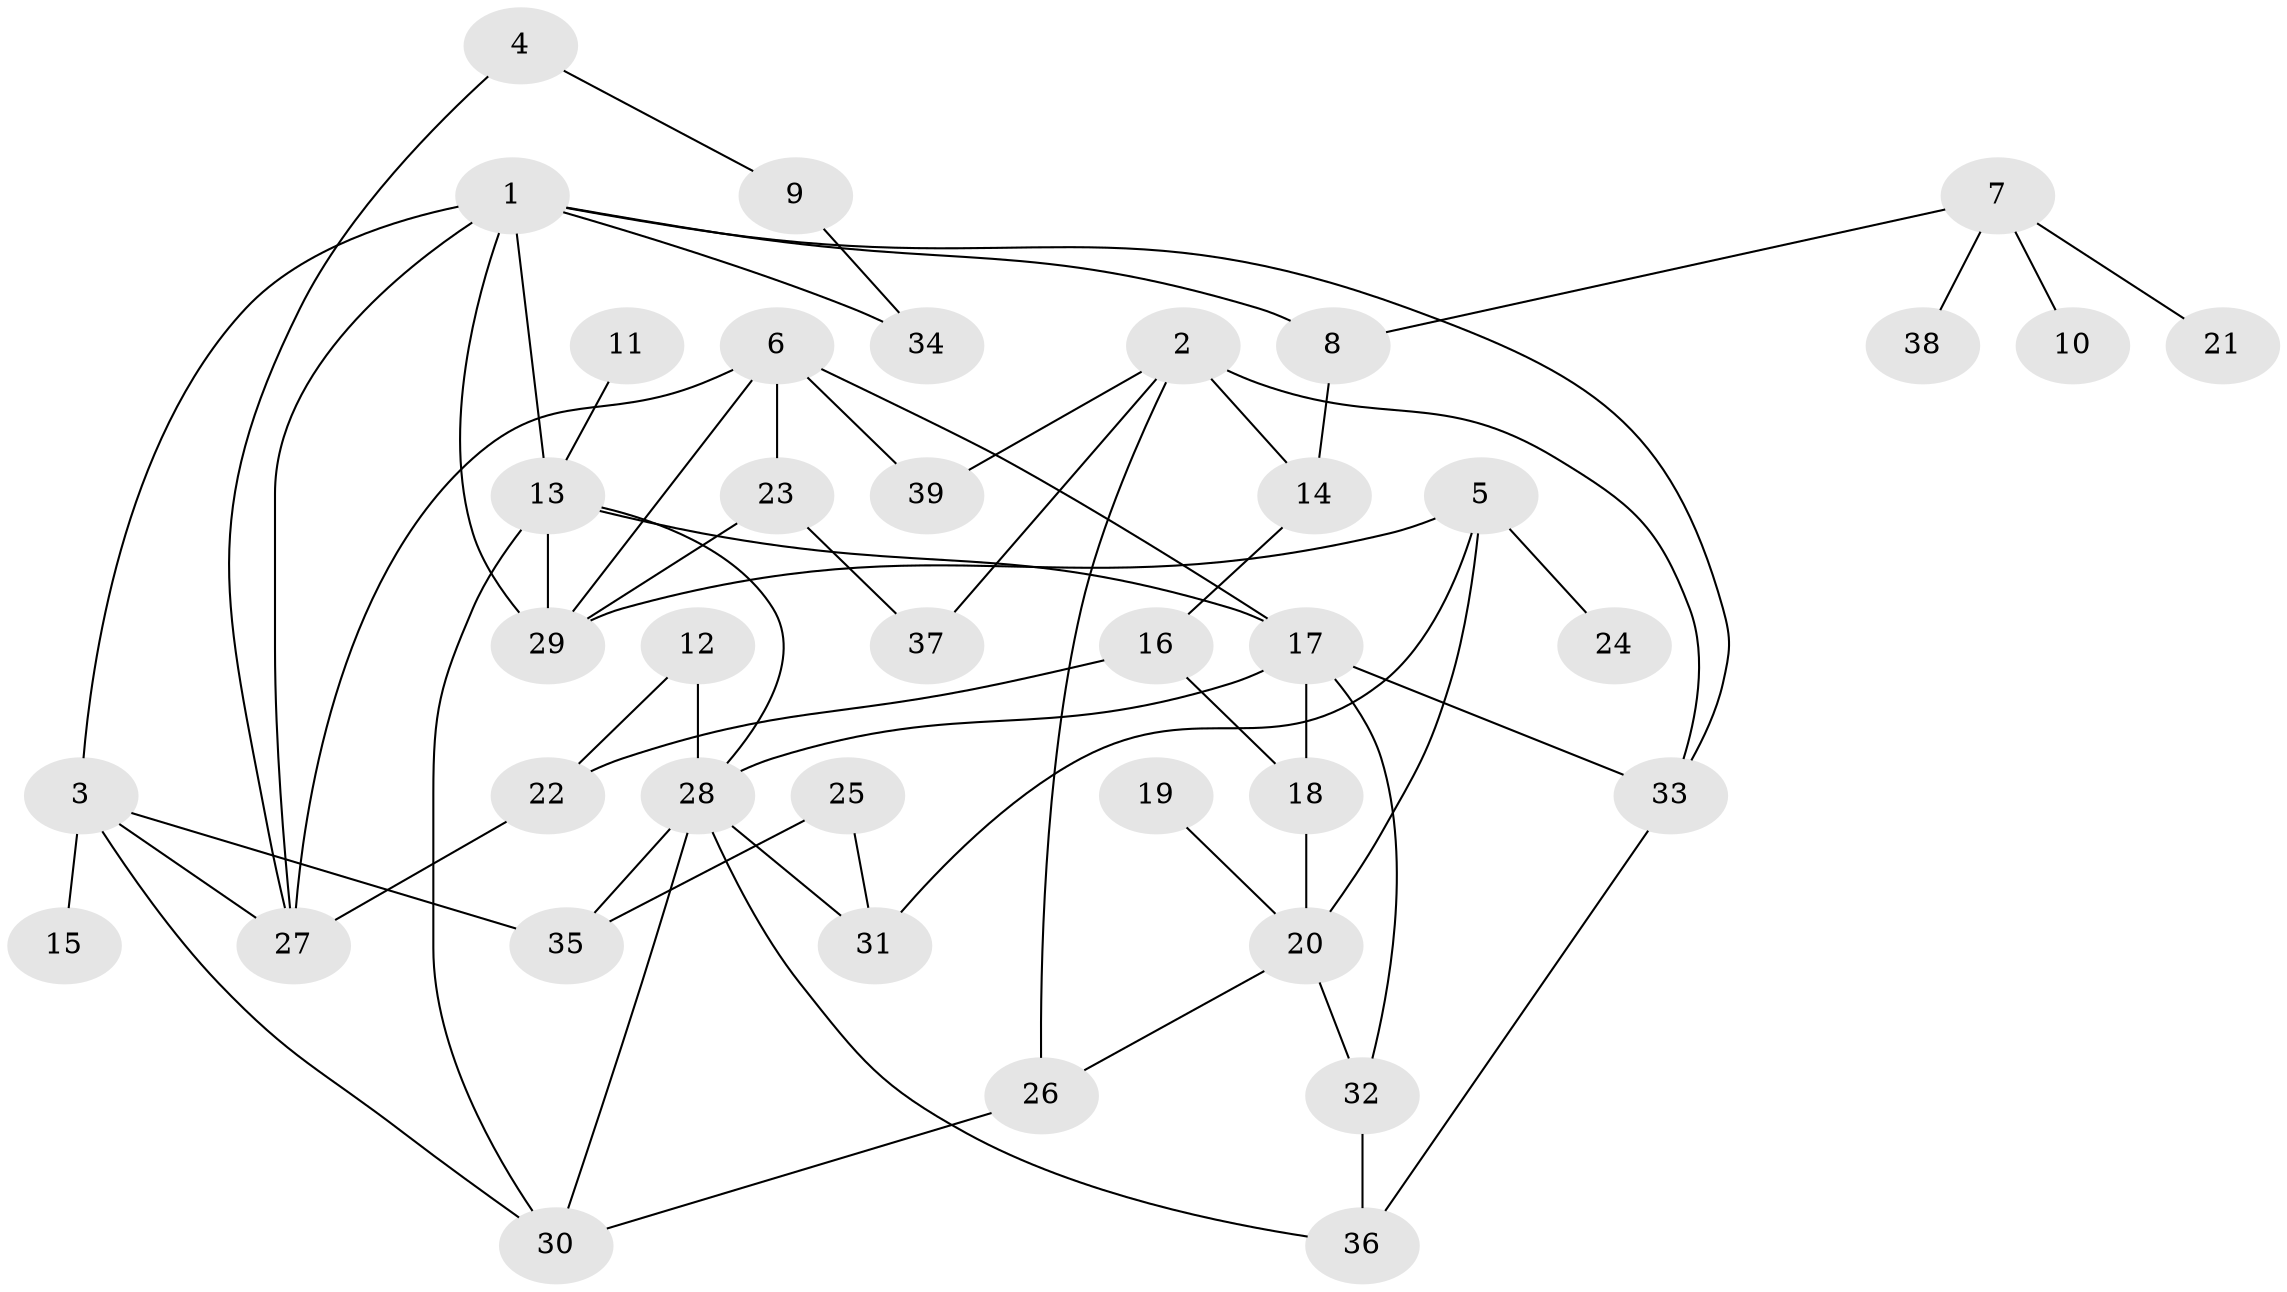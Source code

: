 // original degree distribution, {4: 0.14285714285714285, 7: 0.025974025974025976, 5: 0.09090909090909091, 3: 0.18181818181818182, 2: 0.2597402597402597, 8: 0.012987012987012988, 1: 0.2727272727272727, 6: 0.012987012987012988}
// Generated by graph-tools (version 1.1) at 2025/01/03/09/25 03:01:09]
// undirected, 39 vertices, 63 edges
graph export_dot {
graph [start="1"]
  node [color=gray90,style=filled];
  1;
  2;
  3;
  4;
  5;
  6;
  7;
  8;
  9;
  10;
  11;
  12;
  13;
  14;
  15;
  16;
  17;
  18;
  19;
  20;
  21;
  22;
  23;
  24;
  25;
  26;
  27;
  28;
  29;
  30;
  31;
  32;
  33;
  34;
  35;
  36;
  37;
  38;
  39;
  1 -- 3 [weight=1.0];
  1 -- 8 [weight=1.0];
  1 -- 13 [weight=1.0];
  1 -- 27 [weight=1.0];
  1 -- 29 [weight=1.0];
  1 -- 33 [weight=1.0];
  1 -- 34 [weight=1.0];
  2 -- 14 [weight=1.0];
  2 -- 26 [weight=1.0];
  2 -- 33 [weight=1.0];
  2 -- 37 [weight=1.0];
  2 -- 39 [weight=1.0];
  3 -- 15 [weight=1.0];
  3 -- 27 [weight=1.0];
  3 -- 30 [weight=1.0];
  3 -- 35 [weight=1.0];
  4 -- 9 [weight=1.0];
  4 -- 27 [weight=1.0];
  5 -- 20 [weight=1.0];
  5 -- 24 [weight=1.0];
  5 -- 29 [weight=1.0];
  5 -- 31 [weight=1.0];
  6 -- 17 [weight=1.0];
  6 -- 23 [weight=1.0];
  6 -- 27 [weight=1.0];
  6 -- 29 [weight=1.0];
  6 -- 39 [weight=1.0];
  7 -- 8 [weight=1.0];
  7 -- 10 [weight=1.0];
  7 -- 21 [weight=1.0];
  7 -- 38 [weight=1.0];
  8 -- 14 [weight=1.0];
  9 -- 34 [weight=1.0];
  11 -- 13 [weight=1.0];
  12 -- 22 [weight=1.0];
  12 -- 28 [weight=1.0];
  13 -- 17 [weight=1.0];
  13 -- 28 [weight=1.0];
  13 -- 29 [weight=2.0];
  13 -- 30 [weight=1.0];
  14 -- 16 [weight=1.0];
  16 -- 18 [weight=1.0];
  16 -- 22 [weight=2.0];
  17 -- 18 [weight=1.0];
  17 -- 28 [weight=1.0];
  17 -- 32 [weight=1.0];
  17 -- 33 [weight=1.0];
  18 -- 20 [weight=1.0];
  19 -- 20 [weight=1.0];
  20 -- 26 [weight=1.0];
  20 -- 32 [weight=1.0];
  22 -- 27 [weight=1.0];
  23 -- 29 [weight=1.0];
  23 -- 37 [weight=1.0];
  25 -- 31 [weight=1.0];
  25 -- 35 [weight=1.0];
  26 -- 30 [weight=1.0];
  28 -- 30 [weight=1.0];
  28 -- 31 [weight=1.0];
  28 -- 35 [weight=1.0];
  28 -- 36 [weight=1.0];
  32 -- 36 [weight=1.0];
  33 -- 36 [weight=1.0];
}
